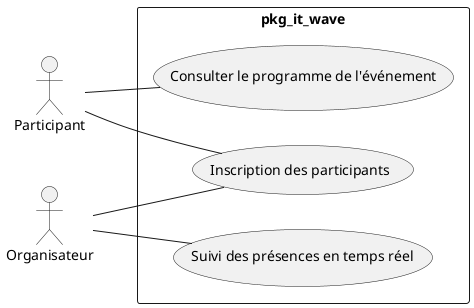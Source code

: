 @startuml

left to right direction

actor "Participant" as Participant
actor "Organisateur" as Organisateur

rectangle pkg_it_wave {
  usecase "Inscription des participants" as uc1
  usecase "Consulter le programme de l'événement" as uc3
  usecase "Suivi des présences en temps réel" as uc4


}
' Participant use cases

Participant -- uc1
Participant -- uc3

' Organisateur use cases
Organisateur -- uc1
Organisateur -- uc4


@enduml